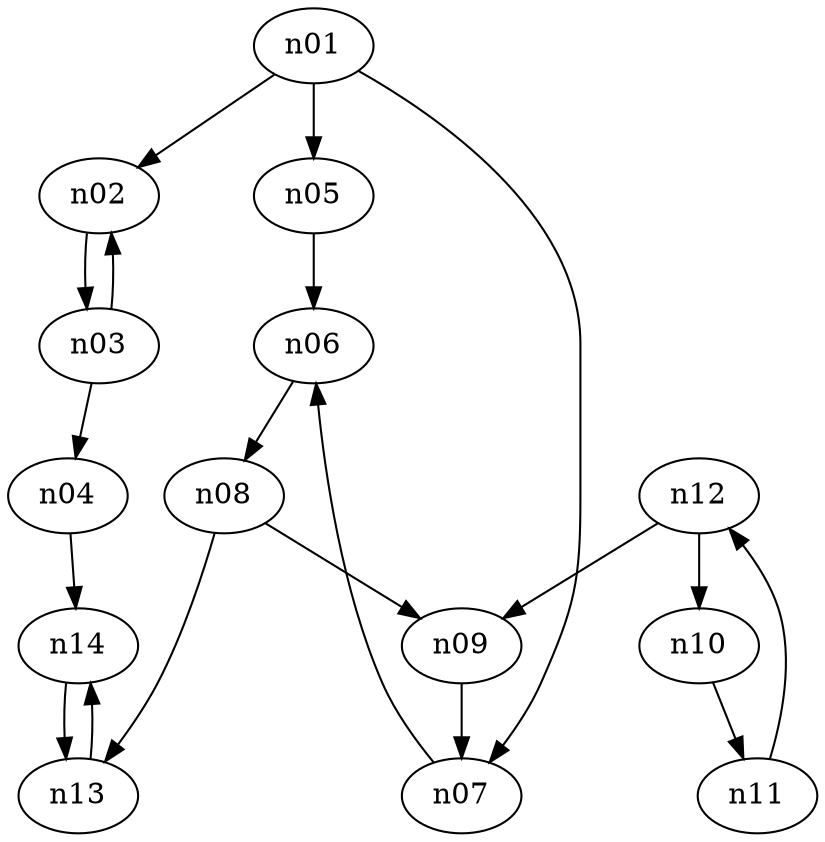 digraph ciao {
n01
n02
n03
n04
n05
n06
n07
n08
n09
n10
n11
n12
n13
n14
n01 -> n02
n02 -> n03
n03 -> n02
n03 -> n04
n04 -> n14
n01 -> n05
n05 -> n06
n01 -> n07
n07 -> n06
n06 -> n08
n08 -> n09
n09 -> n07
n08 -> n13
n13 -> n14
n14 -> n13
n12 -> n09
n12 -> n10
n10 -> n11
n11 -> n12
}

